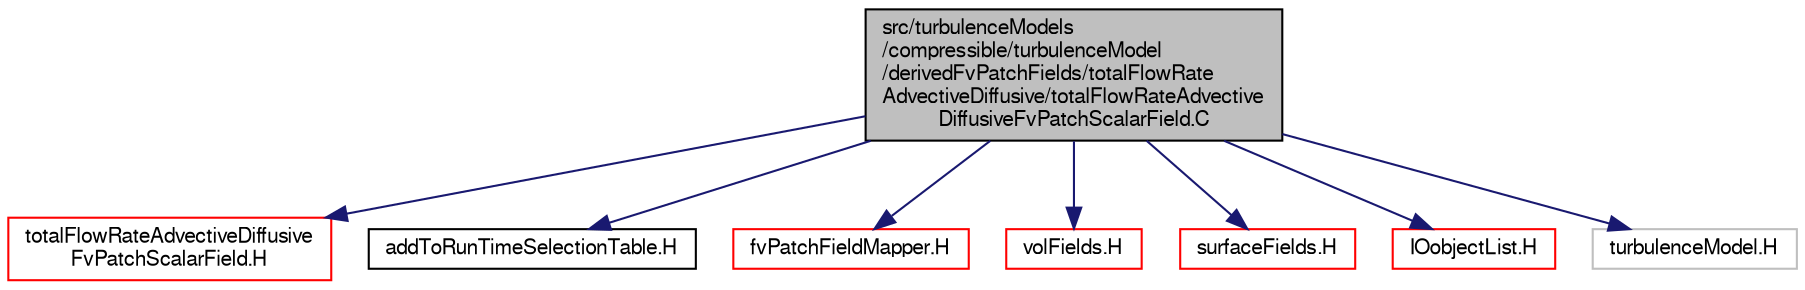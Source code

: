 digraph "src/turbulenceModels/compressible/turbulenceModel/derivedFvPatchFields/totalFlowRateAdvectiveDiffusive/totalFlowRateAdvectiveDiffusiveFvPatchScalarField.C"
{
  bgcolor="transparent";
  edge [fontname="FreeSans",fontsize="10",labelfontname="FreeSans",labelfontsize="10"];
  node [fontname="FreeSans",fontsize="10",shape=record];
  Node0 [label="src/turbulenceModels\l/compressible/turbulenceModel\l/derivedFvPatchFields/totalFlowRate\lAdvectiveDiffusive/totalFlowRateAdvective\lDiffusiveFvPatchScalarField.C",height=0.2,width=0.4,color="black", fillcolor="grey75", style="filled", fontcolor="black"];
  Node0 -> Node1 [color="midnightblue",fontsize="10",style="solid",fontname="FreeSans"];
  Node1 [label="totalFlowRateAdvectiveDiffusive\lFvPatchScalarField.H",height=0.2,width=0.4,color="red",URL="$a17345.html"];
  Node0 -> Node189 [color="midnightblue",fontsize="10",style="solid",fontname="FreeSans"];
  Node189 [label="addToRunTimeSelectionTable.H",height=0.2,width=0.4,color="black",URL="$a09263.html",tooltip="Macros for easy insertion into run-time selection tables. "];
  Node0 -> Node190 [color="midnightblue",fontsize="10",style="solid",fontname="FreeSans"];
  Node190 [label="fvPatchFieldMapper.H",height=0.2,width=0.4,color="red",URL="$a02468.html"];
  Node0 -> Node191 [color="midnightblue",fontsize="10",style="solid",fontname="FreeSans"];
  Node191 [label="volFields.H",height=0.2,width=0.4,color="red",URL="$a02750.html"];
  Node0 -> Node304 [color="midnightblue",fontsize="10",style="solid",fontname="FreeSans"];
  Node304 [label="surfaceFields.H",height=0.2,width=0.4,color="red",URL="$a02735.html",tooltip="Foam::surfaceFields. "];
  Node0 -> Node311 [color="midnightblue",fontsize="10",style="solid",fontname="FreeSans"];
  Node311 [label="IOobjectList.H",height=0.2,width=0.4,color="red",URL="$a09005.html"];
  Node0 -> Node313 [color="midnightblue",fontsize="10",style="solid",fontname="FreeSans"];
  Node313 [label="turbulenceModel.H",height=0.2,width=0.4,color="grey75"];
}
